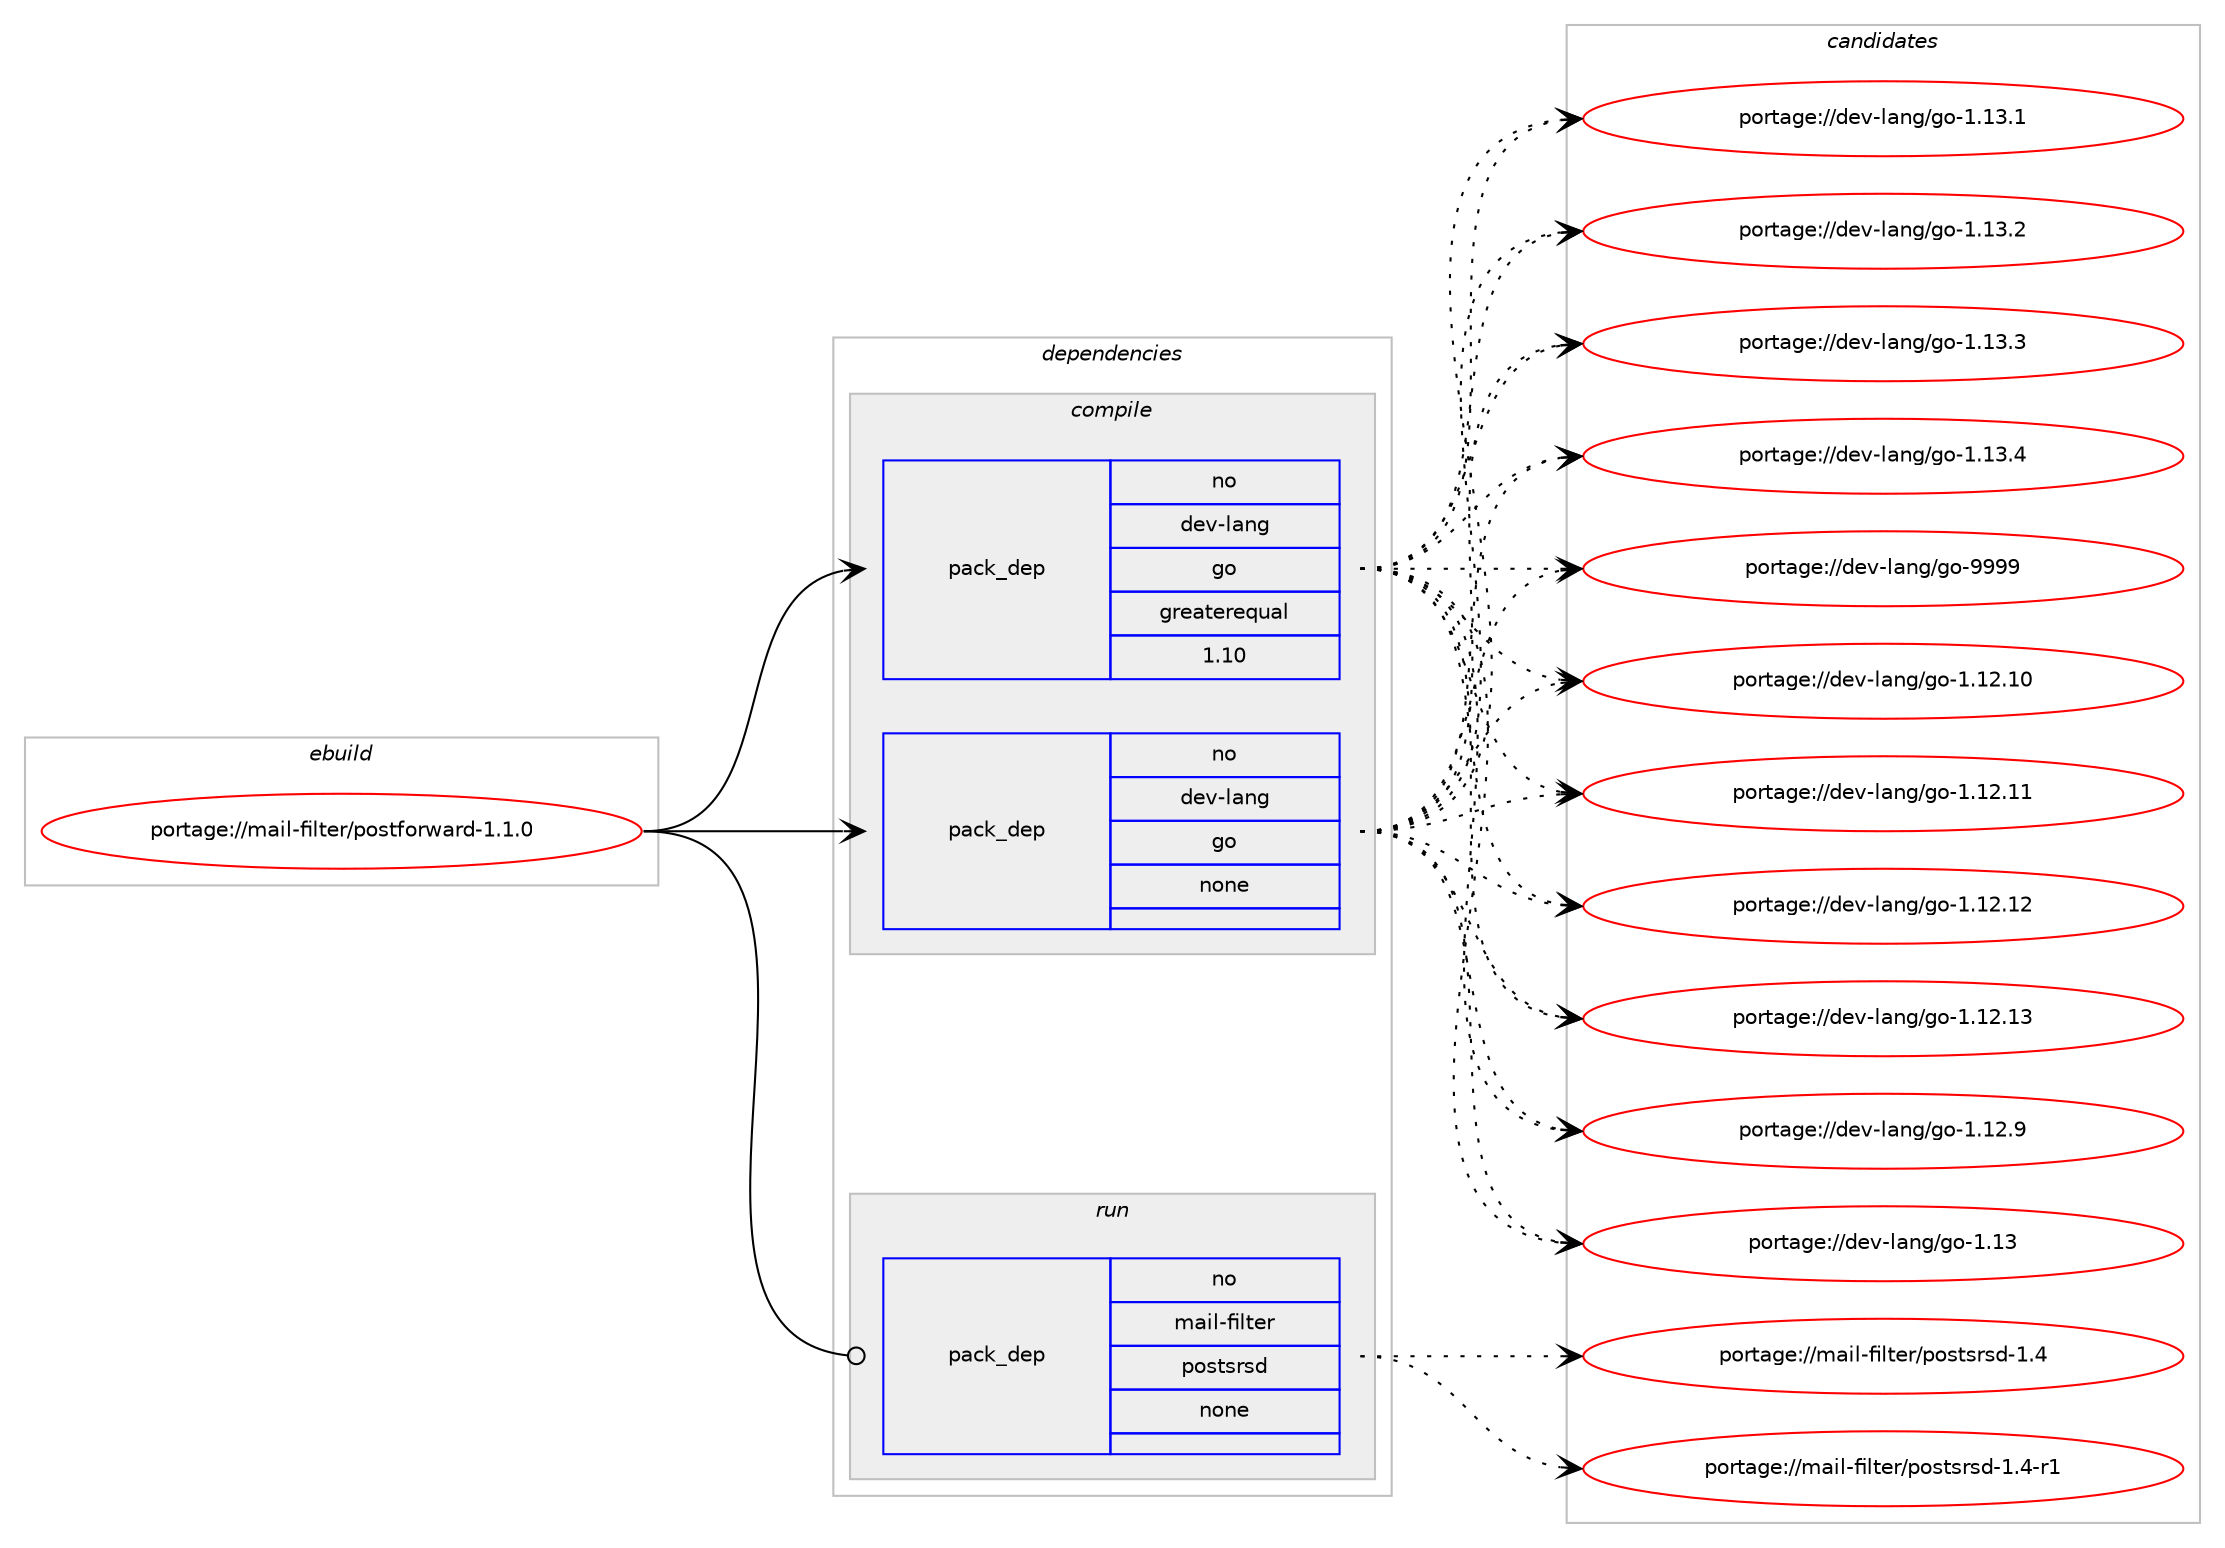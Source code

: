digraph prolog {

# *************
# Graph options
# *************

newrank=true;
concentrate=true;
compound=true;
graph [rankdir=LR,fontname=Helvetica,fontsize=10,ranksep=1.5];#, ranksep=2.5, nodesep=0.2];
edge  [arrowhead=vee];
node  [fontname=Helvetica,fontsize=10];

# **********
# The ebuild
# **********

subgraph cluster_leftcol {
color=gray;
rank=same;
label=<<i>ebuild</i>>;
id [label="portage://mail-filter/postforward-1.1.0", color=red, width=4, href="../mail-filter/postforward-1.1.0.svg"];
}

# ****************
# The dependencies
# ****************

subgraph cluster_midcol {
color=gray;
label=<<i>dependencies</i>>;
subgraph cluster_compile {
fillcolor="#eeeeee";
style=filled;
label=<<i>compile</i>>;
subgraph pack224257 {
dependency306116 [label=<<TABLE BORDER="0" CELLBORDER="1" CELLSPACING="0" CELLPADDING="4" WIDTH="220"><TR><TD ROWSPAN="6" CELLPADDING="30">pack_dep</TD></TR><TR><TD WIDTH="110">no</TD></TR><TR><TD>dev-lang</TD></TR><TR><TD>go</TD></TR><TR><TD>greaterequal</TD></TR><TR><TD>1.10</TD></TR></TABLE>>, shape=none, color=blue];
}
id:e -> dependency306116:w [weight=20,style="solid",arrowhead="vee"];
subgraph pack224258 {
dependency306117 [label=<<TABLE BORDER="0" CELLBORDER="1" CELLSPACING="0" CELLPADDING="4" WIDTH="220"><TR><TD ROWSPAN="6" CELLPADDING="30">pack_dep</TD></TR><TR><TD WIDTH="110">no</TD></TR><TR><TD>dev-lang</TD></TR><TR><TD>go</TD></TR><TR><TD>none</TD></TR><TR><TD></TD></TR></TABLE>>, shape=none, color=blue];
}
id:e -> dependency306117:w [weight=20,style="solid",arrowhead="vee"];
}
subgraph cluster_compileandrun {
fillcolor="#eeeeee";
style=filled;
label=<<i>compile and run</i>>;
}
subgraph cluster_run {
fillcolor="#eeeeee";
style=filled;
label=<<i>run</i>>;
subgraph pack224259 {
dependency306118 [label=<<TABLE BORDER="0" CELLBORDER="1" CELLSPACING="0" CELLPADDING="4" WIDTH="220"><TR><TD ROWSPAN="6" CELLPADDING="30">pack_dep</TD></TR><TR><TD WIDTH="110">no</TD></TR><TR><TD>mail-filter</TD></TR><TR><TD>postsrsd</TD></TR><TR><TD>none</TD></TR><TR><TD></TD></TR></TABLE>>, shape=none, color=blue];
}
id:e -> dependency306118:w [weight=20,style="solid",arrowhead="odot"];
}
}

# **************
# The candidates
# **************

subgraph cluster_choices {
rank=same;
color=gray;
label=<<i>candidates</i>>;

subgraph choice224257 {
color=black;
nodesep=1;
choiceportage1001011184510897110103471031114549464950464948 [label="portage://dev-lang/go-1.12.10", color=red, width=4,href="../dev-lang/go-1.12.10.svg"];
choiceportage1001011184510897110103471031114549464950464949 [label="portage://dev-lang/go-1.12.11", color=red, width=4,href="../dev-lang/go-1.12.11.svg"];
choiceportage1001011184510897110103471031114549464950464950 [label="portage://dev-lang/go-1.12.12", color=red, width=4,href="../dev-lang/go-1.12.12.svg"];
choiceportage1001011184510897110103471031114549464950464951 [label="portage://dev-lang/go-1.12.13", color=red, width=4,href="../dev-lang/go-1.12.13.svg"];
choiceportage10010111845108971101034710311145494649504657 [label="portage://dev-lang/go-1.12.9", color=red, width=4,href="../dev-lang/go-1.12.9.svg"];
choiceportage1001011184510897110103471031114549464951 [label="portage://dev-lang/go-1.13", color=red, width=4,href="../dev-lang/go-1.13.svg"];
choiceportage10010111845108971101034710311145494649514649 [label="portage://dev-lang/go-1.13.1", color=red, width=4,href="../dev-lang/go-1.13.1.svg"];
choiceportage10010111845108971101034710311145494649514650 [label="portage://dev-lang/go-1.13.2", color=red, width=4,href="../dev-lang/go-1.13.2.svg"];
choiceportage10010111845108971101034710311145494649514651 [label="portage://dev-lang/go-1.13.3", color=red, width=4,href="../dev-lang/go-1.13.3.svg"];
choiceportage10010111845108971101034710311145494649514652 [label="portage://dev-lang/go-1.13.4", color=red, width=4,href="../dev-lang/go-1.13.4.svg"];
choiceportage1001011184510897110103471031114557575757 [label="portage://dev-lang/go-9999", color=red, width=4,href="../dev-lang/go-9999.svg"];
dependency306116:e -> choiceportage1001011184510897110103471031114549464950464948:w [style=dotted,weight="100"];
dependency306116:e -> choiceportage1001011184510897110103471031114549464950464949:w [style=dotted,weight="100"];
dependency306116:e -> choiceportage1001011184510897110103471031114549464950464950:w [style=dotted,weight="100"];
dependency306116:e -> choiceportage1001011184510897110103471031114549464950464951:w [style=dotted,weight="100"];
dependency306116:e -> choiceportage10010111845108971101034710311145494649504657:w [style=dotted,weight="100"];
dependency306116:e -> choiceportage1001011184510897110103471031114549464951:w [style=dotted,weight="100"];
dependency306116:e -> choiceportage10010111845108971101034710311145494649514649:w [style=dotted,weight="100"];
dependency306116:e -> choiceportage10010111845108971101034710311145494649514650:w [style=dotted,weight="100"];
dependency306116:e -> choiceportage10010111845108971101034710311145494649514651:w [style=dotted,weight="100"];
dependency306116:e -> choiceportage10010111845108971101034710311145494649514652:w [style=dotted,weight="100"];
dependency306116:e -> choiceportage1001011184510897110103471031114557575757:w [style=dotted,weight="100"];
}
subgraph choice224258 {
color=black;
nodesep=1;
choiceportage1001011184510897110103471031114549464950464948 [label="portage://dev-lang/go-1.12.10", color=red, width=4,href="../dev-lang/go-1.12.10.svg"];
choiceportage1001011184510897110103471031114549464950464949 [label="portage://dev-lang/go-1.12.11", color=red, width=4,href="../dev-lang/go-1.12.11.svg"];
choiceportage1001011184510897110103471031114549464950464950 [label="portage://dev-lang/go-1.12.12", color=red, width=4,href="../dev-lang/go-1.12.12.svg"];
choiceportage1001011184510897110103471031114549464950464951 [label="portage://dev-lang/go-1.12.13", color=red, width=4,href="../dev-lang/go-1.12.13.svg"];
choiceportage10010111845108971101034710311145494649504657 [label="portage://dev-lang/go-1.12.9", color=red, width=4,href="../dev-lang/go-1.12.9.svg"];
choiceportage1001011184510897110103471031114549464951 [label="portage://dev-lang/go-1.13", color=red, width=4,href="../dev-lang/go-1.13.svg"];
choiceportage10010111845108971101034710311145494649514649 [label="portage://dev-lang/go-1.13.1", color=red, width=4,href="../dev-lang/go-1.13.1.svg"];
choiceportage10010111845108971101034710311145494649514650 [label="portage://dev-lang/go-1.13.2", color=red, width=4,href="../dev-lang/go-1.13.2.svg"];
choiceportage10010111845108971101034710311145494649514651 [label="portage://dev-lang/go-1.13.3", color=red, width=4,href="../dev-lang/go-1.13.3.svg"];
choiceportage10010111845108971101034710311145494649514652 [label="portage://dev-lang/go-1.13.4", color=red, width=4,href="../dev-lang/go-1.13.4.svg"];
choiceportage1001011184510897110103471031114557575757 [label="portage://dev-lang/go-9999", color=red, width=4,href="../dev-lang/go-9999.svg"];
dependency306117:e -> choiceportage1001011184510897110103471031114549464950464948:w [style=dotted,weight="100"];
dependency306117:e -> choiceportage1001011184510897110103471031114549464950464949:w [style=dotted,weight="100"];
dependency306117:e -> choiceportage1001011184510897110103471031114549464950464950:w [style=dotted,weight="100"];
dependency306117:e -> choiceportage1001011184510897110103471031114549464950464951:w [style=dotted,weight="100"];
dependency306117:e -> choiceportage10010111845108971101034710311145494649504657:w [style=dotted,weight="100"];
dependency306117:e -> choiceportage1001011184510897110103471031114549464951:w [style=dotted,weight="100"];
dependency306117:e -> choiceportage10010111845108971101034710311145494649514649:w [style=dotted,weight="100"];
dependency306117:e -> choiceportage10010111845108971101034710311145494649514650:w [style=dotted,weight="100"];
dependency306117:e -> choiceportage10010111845108971101034710311145494649514651:w [style=dotted,weight="100"];
dependency306117:e -> choiceportage10010111845108971101034710311145494649514652:w [style=dotted,weight="100"];
dependency306117:e -> choiceportage1001011184510897110103471031114557575757:w [style=dotted,weight="100"];
}
subgraph choice224259 {
color=black;
nodesep=1;
choiceportage10997105108451021051081161011144711211111511611511411510045494652 [label="portage://mail-filter/postsrsd-1.4", color=red, width=4,href="../mail-filter/postsrsd-1.4.svg"];
choiceportage109971051084510210510811610111447112111115116115114115100454946524511449 [label="portage://mail-filter/postsrsd-1.4-r1", color=red, width=4,href="../mail-filter/postsrsd-1.4-r1.svg"];
dependency306118:e -> choiceportage10997105108451021051081161011144711211111511611511411510045494652:w [style=dotted,weight="100"];
dependency306118:e -> choiceportage109971051084510210510811610111447112111115116115114115100454946524511449:w [style=dotted,weight="100"];
}
}

}
